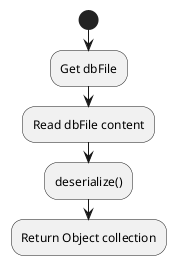 @startuml
'https://plantuml.com/activity-diagram-beta

start
    :Get dbFile;
    :Read dbFile content;
    :deserialize();
    :Return Object collection;

@enduml
